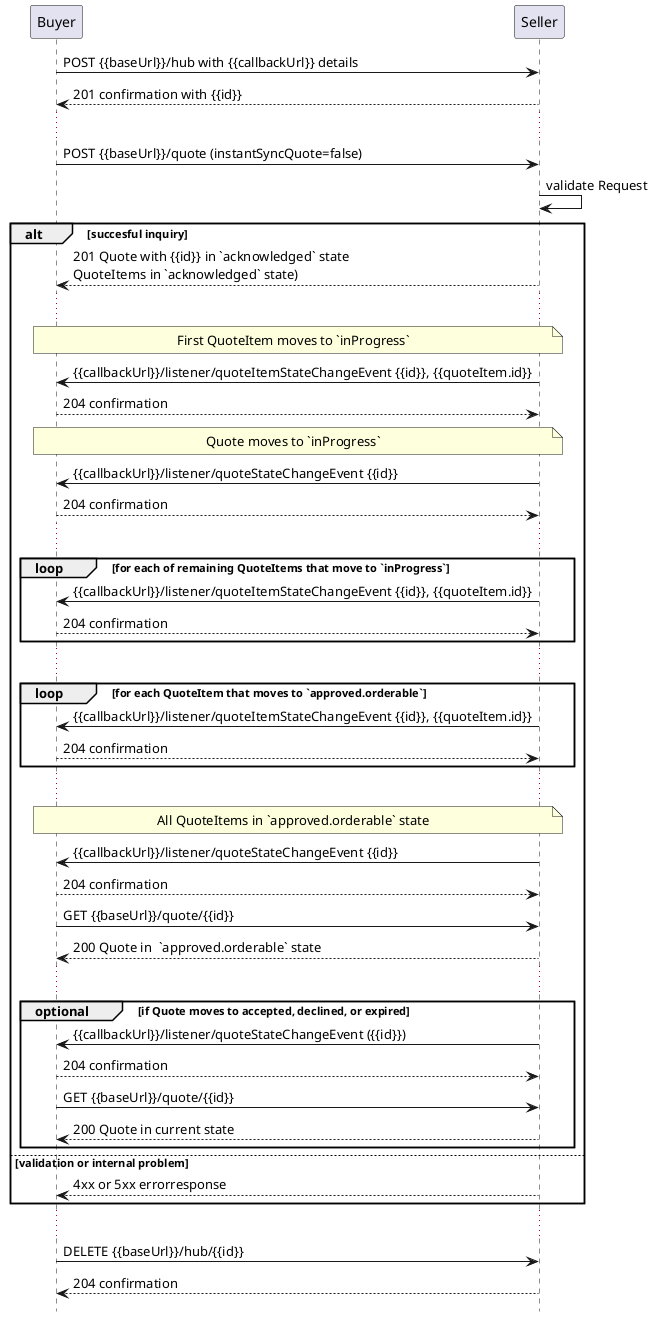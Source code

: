 @startuml

hide footbox

participant Buyer
participant Seller

Buyer -> Seller : POST {{baseUrl}}/hub with {{callbackUrl}} details
Seller --> Buyer: 201 confirmation with {{id}}
...
Buyer -> Seller : POST {{baseUrl}}/quote (instantSyncQuote=false)
Seller -> Seller : validate Request

alt succesful inquiry
  Seller --> Buyer : 201 Quote with {{id}} in `acknowledged` state \nQuoteItems in `acknowledged` state)
  
  ...

  note over Buyer, Seller : First QuoteItem moves to `inProgress`
  Seller -> Buyer:  {{callbackUrl}}/listener/quoteItemStateChangeEvent {{id}}, {{quoteItem.id}}
  Buyer --> Seller : 204 confirmation
  
  note over Buyer, Seller : Quote moves to `inProgress`
  Seller -> Buyer: {{callbackUrl}}/listener/quoteStateChangeEvent {{id}}
      Buyer --> Seller : 204 confirmation

  ...

  group loop [for each of remaining QuoteItems that move to `inProgress`]
      Seller -> Buyer:  {{callbackUrl}}/listener/quoteItemStateChangeEvent {{id}}, {{quoteItem.id}}
      Buyer --> Seller : 204 confirmation
  end

  ...

  group loop [for each QuoteItem that moves to `approved.orderable`]
      Seller -> Buyer:  {{callbackUrl}}/listener/quoteItemStateChangeEvent {{id}}, {{quoteItem.id}}
      Buyer --> Seller : 204 confirmation
  end

  ...

  note over Buyer, Seller : All QuoteItems in `approved.orderable` state
  Seller -> Buyer: {{callbackUrl}}/listener/quoteStateChangeEvent {{id}}
  Buyer --> Seller : 204 confirmation
  Buyer -> Seller : GET {{baseUrl}}/quote/{{id}}
  return 200 Quote in  `approved.orderable` state

  ...

  group optional [if Quote moves to accepted, declined, or expired]
    Seller -> Buyer: {{callbackUrl}}/listener/quoteStateChangeEvent ({{id}})
    Buyer --> Seller : 204 confirmation
    Buyer -> Seller : GET {{baseUrl}}/quote/{{id}}
    return 200 Quote in current state
  end


else validation or internal problem
  Seller --> Buyer : 4xx or 5xx errorresponse
end 


...

Buyer -> Seller : DELETE {{baseUrl}}/hub/{{id}} 
Seller -->  Buyer : 204 confirmation

@enduml